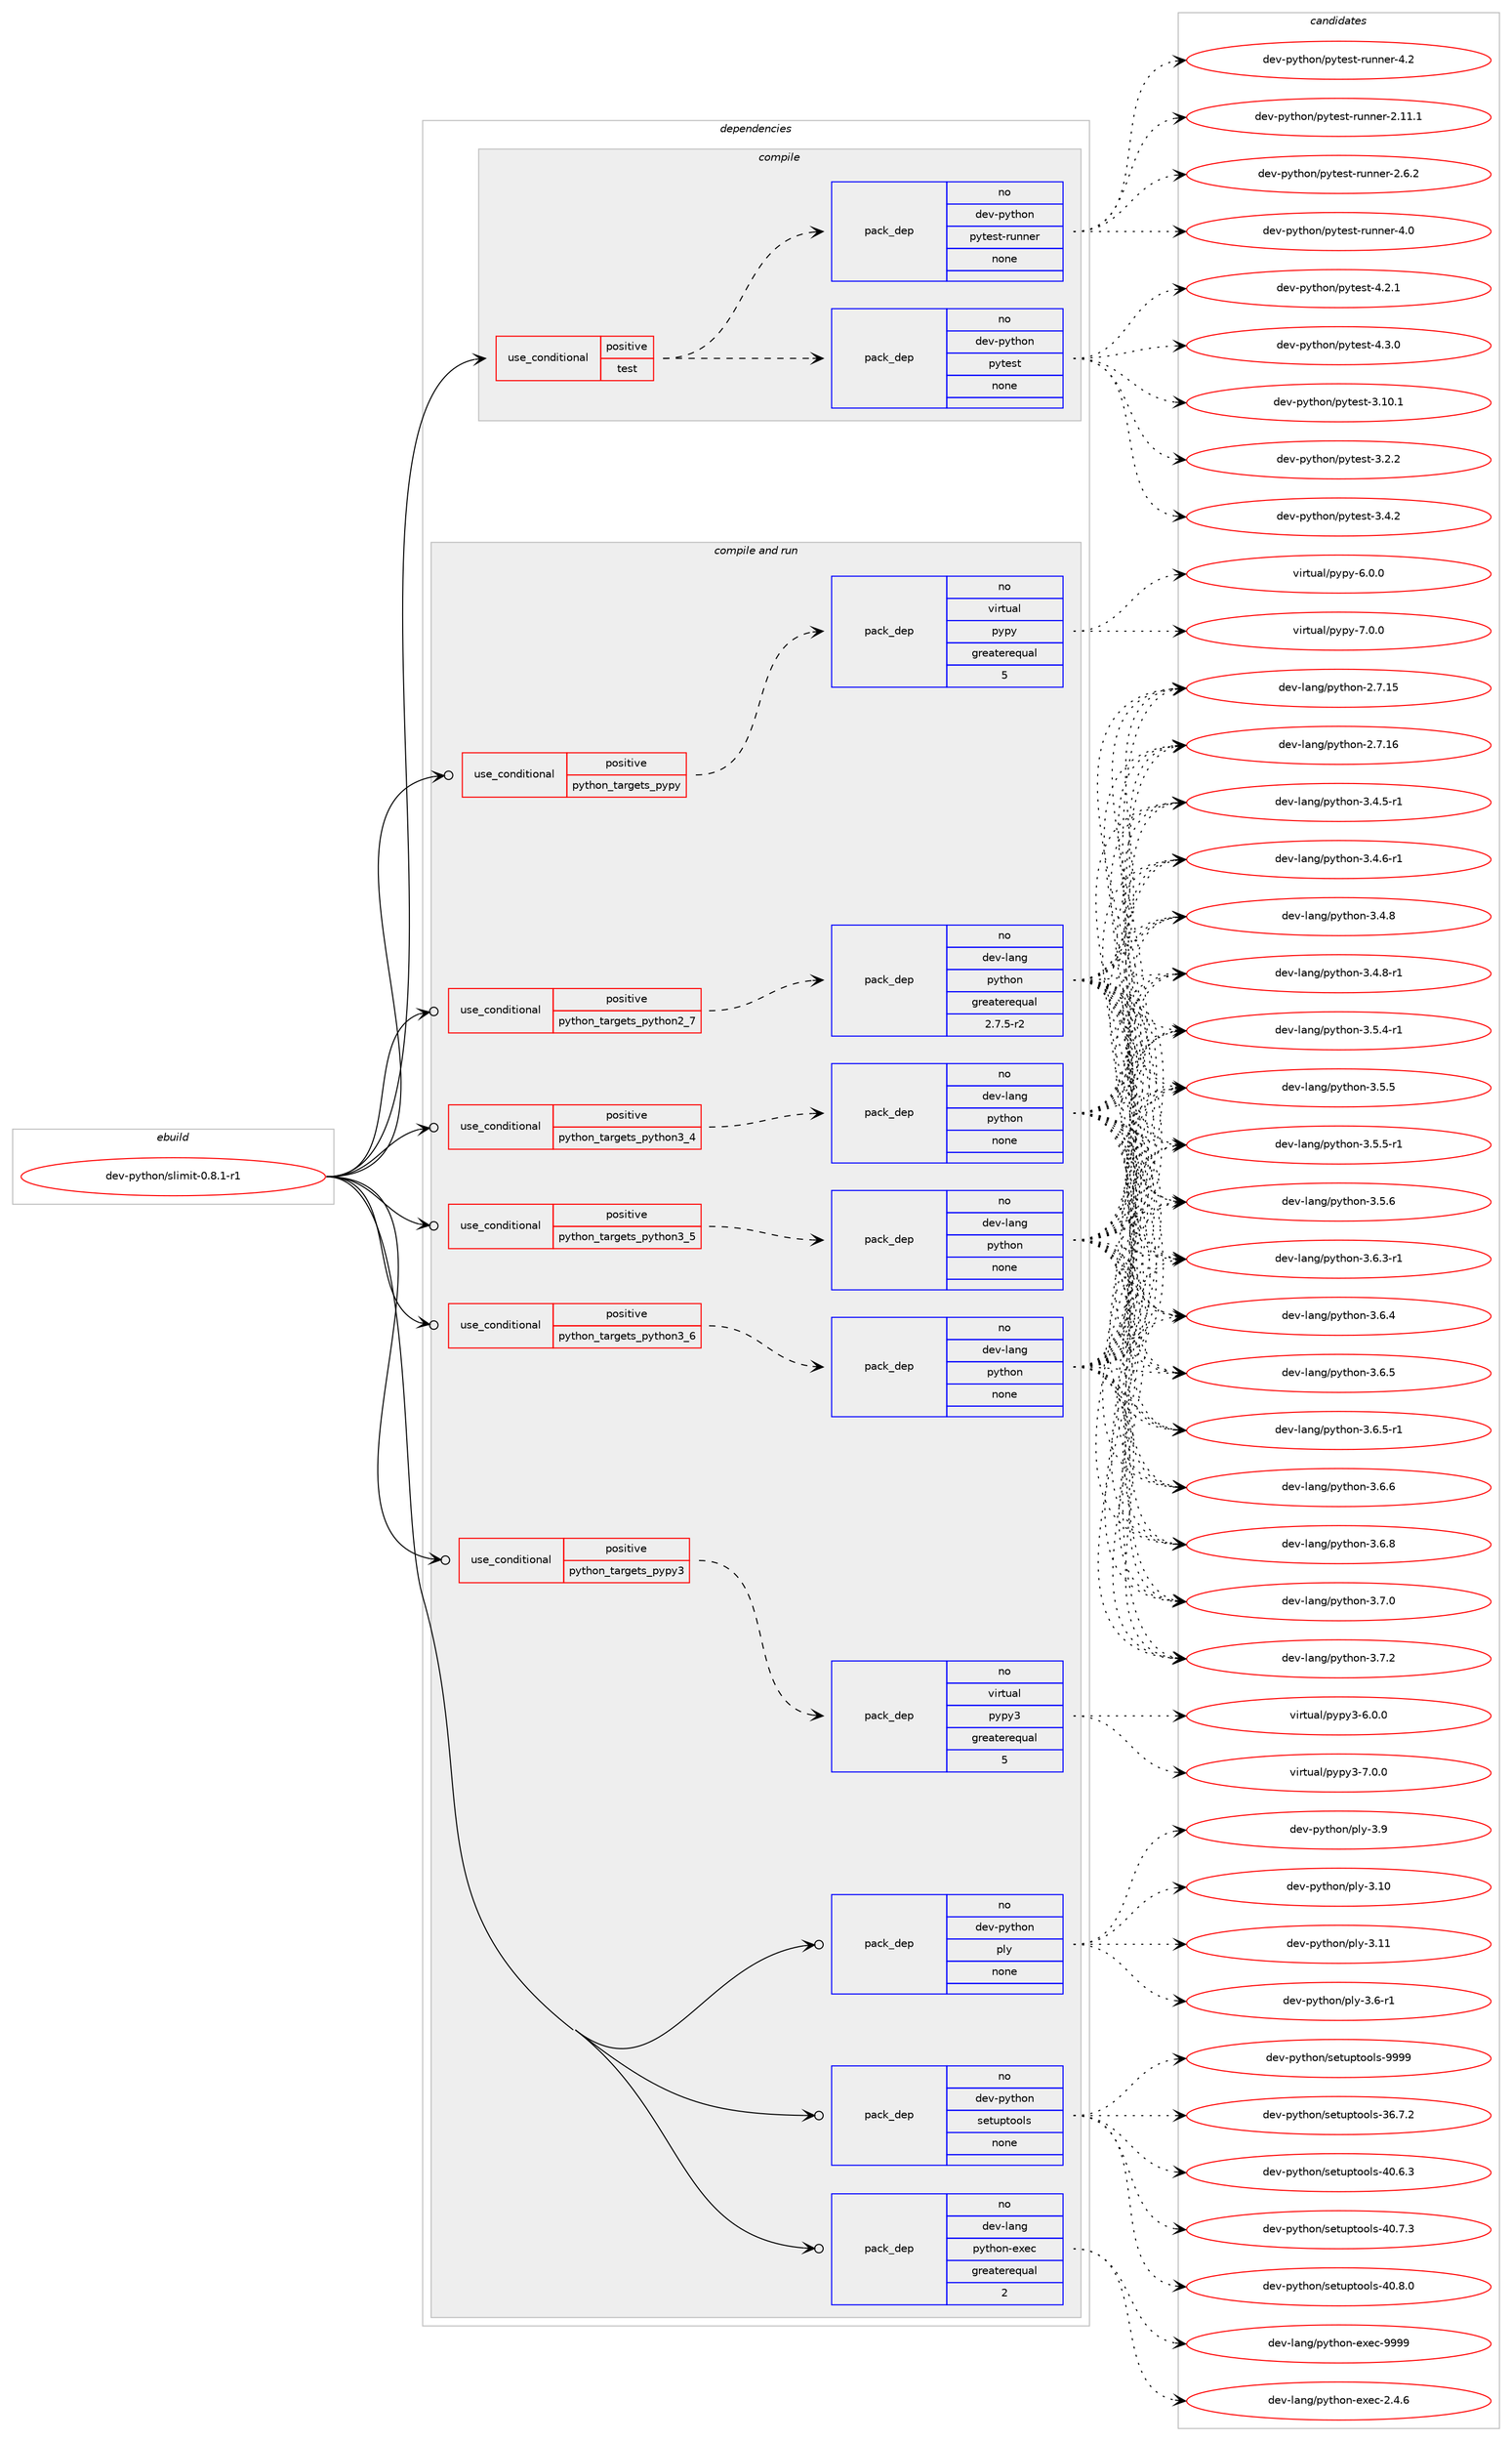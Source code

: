 digraph prolog {

# *************
# Graph options
# *************

newrank=true;
concentrate=true;
compound=true;
graph [rankdir=LR,fontname=Helvetica,fontsize=10,ranksep=1.5];#, ranksep=2.5, nodesep=0.2];
edge  [arrowhead=vee];
node  [fontname=Helvetica,fontsize=10];

# **********
# The ebuild
# **********

subgraph cluster_leftcol {
color=gray;
rank=same;
label=<<i>ebuild</i>>;
id [label="dev-python/slimit-0.8.1-r1", color=red, width=4, href="../dev-python/slimit-0.8.1-r1.svg"];
}

# ****************
# The dependencies
# ****************

subgraph cluster_midcol {
color=gray;
label=<<i>dependencies</i>>;
subgraph cluster_compile {
fillcolor="#eeeeee";
style=filled;
label=<<i>compile</i>>;
subgraph cond384686 {
dependency1441396 [label=<<TABLE BORDER="0" CELLBORDER="1" CELLSPACING="0" CELLPADDING="4"><TR><TD ROWSPAN="3" CELLPADDING="10">use_conditional</TD></TR><TR><TD>positive</TD></TR><TR><TD>test</TD></TR></TABLE>>, shape=none, color=red];
subgraph pack1033348 {
dependency1441397 [label=<<TABLE BORDER="0" CELLBORDER="1" CELLSPACING="0" CELLPADDING="4" WIDTH="220"><TR><TD ROWSPAN="6" CELLPADDING="30">pack_dep</TD></TR><TR><TD WIDTH="110">no</TD></TR><TR><TD>dev-python</TD></TR><TR><TD>pytest</TD></TR><TR><TD>none</TD></TR><TR><TD></TD></TR></TABLE>>, shape=none, color=blue];
}
dependency1441396:e -> dependency1441397:w [weight=20,style="dashed",arrowhead="vee"];
subgraph pack1033349 {
dependency1441398 [label=<<TABLE BORDER="0" CELLBORDER="1" CELLSPACING="0" CELLPADDING="4" WIDTH="220"><TR><TD ROWSPAN="6" CELLPADDING="30">pack_dep</TD></TR><TR><TD WIDTH="110">no</TD></TR><TR><TD>dev-python</TD></TR><TR><TD>pytest-runner</TD></TR><TR><TD>none</TD></TR><TR><TD></TD></TR></TABLE>>, shape=none, color=blue];
}
dependency1441396:e -> dependency1441398:w [weight=20,style="dashed",arrowhead="vee"];
}
id:e -> dependency1441396:w [weight=20,style="solid",arrowhead="vee"];
}
subgraph cluster_compileandrun {
fillcolor="#eeeeee";
style=filled;
label=<<i>compile and run</i>>;
subgraph cond384687 {
dependency1441399 [label=<<TABLE BORDER="0" CELLBORDER="1" CELLSPACING="0" CELLPADDING="4"><TR><TD ROWSPAN="3" CELLPADDING="10">use_conditional</TD></TR><TR><TD>positive</TD></TR><TR><TD>python_targets_pypy</TD></TR></TABLE>>, shape=none, color=red];
subgraph pack1033350 {
dependency1441400 [label=<<TABLE BORDER="0" CELLBORDER="1" CELLSPACING="0" CELLPADDING="4" WIDTH="220"><TR><TD ROWSPAN="6" CELLPADDING="30">pack_dep</TD></TR><TR><TD WIDTH="110">no</TD></TR><TR><TD>virtual</TD></TR><TR><TD>pypy</TD></TR><TR><TD>greaterequal</TD></TR><TR><TD>5</TD></TR></TABLE>>, shape=none, color=blue];
}
dependency1441399:e -> dependency1441400:w [weight=20,style="dashed",arrowhead="vee"];
}
id:e -> dependency1441399:w [weight=20,style="solid",arrowhead="odotvee"];
subgraph cond384688 {
dependency1441401 [label=<<TABLE BORDER="0" CELLBORDER="1" CELLSPACING="0" CELLPADDING="4"><TR><TD ROWSPAN="3" CELLPADDING="10">use_conditional</TD></TR><TR><TD>positive</TD></TR><TR><TD>python_targets_pypy3</TD></TR></TABLE>>, shape=none, color=red];
subgraph pack1033351 {
dependency1441402 [label=<<TABLE BORDER="0" CELLBORDER="1" CELLSPACING="0" CELLPADDING="4" WIDTH="220"><TR><TD ROWSPAN="6" CELLPADDING="30">pack_dep</TD></TR><TR><TD WIDTH="110">no</TD></TR><TR><TD>virtual</TD></TR><TR><TD>pypy3</TD></TR><TR><TD>greaterequal</TD></TR><TR><TD>5</TD></TR></TABLE>>, shape=none, color=blue];
}
dependency1441401:e -> dependency1441402:w [weight=20,style="dashed",arrowhead="vee"];
}
id:e -> dependency1441401:w [weight=20,style="solid",arrowhead="odotvee"];
subgraph cond384689 {
dependency1441403 [label=<<TABLE BORDER="0" CELLBORDER="1" CELLSPACING="0" CELLPADDING="4"><TR><TD ROWSPAN="3" CELLPADDING="10">use_conditional</TD></TR><TR><TD>positive</TD></TR><TR><TD>python_targets_python2_7</TD></TR></TABLE>>, shape=none, color=red];
subgraph pack1033352 {
dependency1441404 [label=<<TABLE BORDER="0" CELLBORDER="1" CELLSPACING="0" CELLPADDING="4" WIDTH="220"><TR><TD ROWSPAN="6" CELLPADDING="30">pack_dep</TD></TR><TR><TD WIDTH="110">no</TD></TR><TR><TD>dev-lang</TD></TR><TR><TD>python</TD></TR><TR><TD>greaterequal</TD></TR><TR><TD>2.7.5-r2</TD></TR></TABLE>>, shape=none, color=blue];
}
dependency1441403:e -> dependency1441404:w [weight=20,style="dashed",arrowhead="vee"];
}
id:e -> dependency1441403:w [weight=20,style="solid",arrowhead="odotvee"];
subgraph cond384690 {
dependency1441405 [label=<<TABLE BORDER="0" CELLBORDER="1" CELLSPACING="0" CELLPADDING="4"><TR><TD ROWSPAN="3" CELLPADDING="10">use_conditional</TD></TR><TR><TD>positive</TD></TR><TR><TD>python_targets_python3_4</TD></TR></TABLE>>, shape=none, color=red];
subgraph pack1033353 {
dependency1441406 [label=<<TABLE BORDER="0" CELLBORDER="1" CELLSPACING="0" CELLPADDING="4" WIDTH="220"><TR><TD ROWSPAN="6" CELLPADDING="30">pack_dep</TD></TR><TR><TD WIDTH="110">no</TD></TR><TR><TD>dev-lang</TD></TR><TR><TD>python</TD></TR><TR><TD>none</TD></TR><TR><TD></TD></TR></TABLE>>, shape=none, color=blue];
}
dependency1441405:e -> dependency1441406:w [weight=20,style="dashed",arrowhead="vee"];
}
id:e -> dependency1441405:w [weight=20,style="solid",arrowhead="odotvee"];
subgraph cond384691 {
dependency1441407 [label=<<TABLE BORDER="0" CELLBORDER="1" CELLSPACING="0" CELLPADDING="4"><TR><TD ROWSPAN="3" CELLPADDING="10">use_conditional</TD></TR><TR><TD>positive</TD></TR><TR><TD>python_targets_python3_5</TD></TR></TABLE>>, shape=none, color=red];
subgraph pack1033354 {
dependency1441408 [label=<<TABLE BORDER="0" CELLBORDER="1" CELLSPACING="0" CELLPADDING="4" WIDTH="220"><TR><TD ROWSPAN="6" CELLPADDING="30">pack_dep</TD></TR><TR><TD WIDTH="110">no</TD></TR><TR><TD>dev-lang</TD></TR><TR><TD>python</TD></TR><TR><TD>none</TD></TR><TR><TD></TD></TR></TABLE>>, shape=none, color=blue];
}
dependency1441407:e -> dependency1441408:w [weight=20,style="dashed",arrowhead="vee"];
}
id:e -> dependency1441407:w [weight=20,style="solid",arrowhead="odotvee"];
subgraph cond384692 {
dependency1441409 [label=<<TABLE BORDER="0" CELLBORDER="1" CELLSPACING="0" CELLPADDING="4"><TR><TD ROWSPAN="3" CELLPADDING="10">use_conditional</TD></TR><TR><TD>positive</TD></TR><TR><TD>python_targets_python3_6</TD></TR></TABLE>>, shape=none, color=red];
subgraph pack1033355 {
dependency1441410 [label=<<TABLE BORDER="0" CELLBORDER="1" CELLSPACING="0" CELLPADDING="4" WIDTH="220"><TR><TD ROWSPAN="6" CELLPADDING="30">pack_dep</TD></TR><TR><TD WIDTH="110">no</TD></TR><TR><TD>dev-lang</TD></TR><TR><TD>python</TD></TR><TR><TD>none</TD></TR><TR><TD></TD></TR></TABLE>>, shape=none, color=blue];
}
dependency1441409:e -> dependency1441410:w [weight=20,style="dashed",arrowhead="vee"];
}
id:e -> dependency1441409:w [weight=20,style="solid",arrowhead="odotvee"];
subgraph pack1033356 {
dependency1441411 [label=<<TABLE BORDER="0" CELLBORDER="1" CELLSPACING="0" CELLPADDING="4" WIDTH="220"><TR><TD ROWSPAN="6" CELLPADDING="30">pack_dep</TD></TR><TR><TD WIDTH="110">no</TD></TR><TR><TD>dev-lang</TD></TR><TR><TD>python-exec</TD></TR><TR><TD>greaterequal</TD></TR><TR><TD>2</TD></TR></TABLE>>, shape=none, color=blue];
}
id:e -> dependency1441411:w [weight=20,style="solid",arrowhead="odotvee"];
subgraph pack1033357 {
dependency1441412 [label=<<TABLE BORDER="0" CELLBORDER="1" CELLSPACING="0" CELLPADDING="4" WIDTH="220"><TR><TD ROWSPAN="6" CELLPADDING="30">pack_dep</TD></TR><TR><TD WIDTH="110">no</TD></TR><TR><TD>dev-python</TD></TR><TR><TD>ply</TD></TR><TR><TD>none</TD></TR><TR><TD></TD></TR></TABLE>>, shape=none, color=blue];
}
id:e -> dependency1441412:w [weight=20,style="solid",arrowhead="odotvee"];
subgraph pack1033358 {
dependency1441413 [label=<<TABLE BORDER="0" CELLBORDER="1" CELLSPACING="0" CELLPADDING="4" WIDTH="220"><TR><TD ROWSPAN="6" CELLPADDING="30">pack_dep</TD></TR><TR><TD WIDTH="110">no</TD></TR><TR><TD>dev-python</TD></TR><TR><TD>setuptools</TD></TR><TR><TD>none</TD></TR><TR><TD></TD></TR></TABLE>>, shape=none, color=blue];
}
id:e -> dependency1441413:w [weight=20,style="solid",arrowhead="odotvee"];
}
subgraph cluster_run {
fillcolor="#eeeeee";
style=filled;
label=<<i>run</i>>;
}
}

# **************
# The candidates
# **************

subgraph cluster_choices {
rank=same;
color=gray;
label=<<i>candidates</i>>;

subgraph choice1033348 {
color=black;
nodesep=1;
choice100101118451121211161041111104711212111610111511645514649484649 [label="dev-python/pytest-3.10.1", color=red, width=4,href="../dev-python/pytest-3.10.1.svg"];
choice1001011184511212111610411111047112121116101115116455146504650 [label="dev-python/pytest-3.2.2", color=red, width=4,href="../dev-python/pytest-3.2.2.svg"];
choice1001011184511212111610411111047112121116101115116455146524650 [label="dev-python/pytest-3.4.2", color=red, width=4,href="../dev-python/pytest-3.4.2.svg"];
choice1001011184511212111610411111047112121116101115116455246504649 [label="dev-python/pytest-4.2.1", color=red, width=4,href="../dev-python/pytest-4.2.1.svg"];
choice1001011184511212111610411111047112121116101115116455246514648 [label="dev-python/pytest-4.3.0", color=red, width=4,href="../dev-python/pytest-4.3.0.svg"];
dependency1441397:e -> choice100101118451121211161041111104711212111610111511645514649484649:w [style=dotted,weight="100"];
dependency1441397:e -> choice1001011184511212111610411111047112121116101115116455146504650:w [style=dotted,weight="100"];
dependency1441397:e -> choice1001011184511212111610411111047112121116101115116455146524650:w [style=dotted,weight="100"];
dependency1441397:e -> choice1001011184511212111610411111047112121116101115116455246504649:w [style=dotted,weight="100"];
dependency1441397:e -> choice1001011184511212111610411111047112121116101115116455246514648:w [style=dotted,weight="100"];
}
subgraph choice1033349 {
color=black;
nodesep=1;
choice10010111845112121116104111110471121211161011151164511411711011010111445504649494649 [label="dev-python/pytest-runner-2.11.1", color=red, width=4,href="../dev-python/pytest-runner-2.11.1.svg"];
choice100101118451121211161041111104711212111610111511645114117110110101114455046544650 [label="dev-python/pytest-runner-2.6.2", color=red, width=4,href="../dev-python/pytest-runner-2.6.2.svg"];
choice10010111845112121116104111110471121211161011151164511411711011010111445524648 [label="dev-python/pytest-runner-4.0", color=red, width=4,href="../dev-python/pytest-runner-4.0.svg"];
choice10010111845112121116104111110471121211161011151164511411711011010111445524650 [label="dev-python/pytest-runner-4.2", color=red, width=4,href="../dev-python/pytest-runner-4.2.svg"];
dependency1441398:e -> choice10010111845112121116104111110471121211161011151164511411711011010111445504649494649:w [style=dotted,weight="100"];
dependency1441398:e -> choice100101118451121211161041111104711212111610111511645114117110110101114455046544650:w [style=dotted,weight="100"];
dependency1441398:e -> choice10010111845112121116104111110471121211161011151164511411711011010111445524648:w [style=dotted,weight="100"];
dependency1441398:e -> choice10010111845112121116104111110471121211161011151164511411711011010111445524650:w [style=dotted,weight="100"];
}
subgraph choice1033350 {
color=black;
nodesep=1;
choice1181051141161179710847112121112121455446484648 [label="virtual/pypy-6.0.0", color=red, width=4,href="../virtual/pypy-6.0.0.svg"];
choice1181051141161179710847112121112121455546484648 [label="virtual/pypy-7.0.0", color=red, width=4,href="../virtual/pypy-7.0.0.svg"];
dependency1441400:e -> choice1181051141161179710847112121112121455446484648:w [style=dotted,weight="100"];
dependency1441400:e -> choice1181051141161179710847112121112121455546484648:w [style=dotted,weight="100"];
}
subgraph choice1033351 {
color=black;
nodesep=1;
choice118105114116117971084711212111212151455446484648 [label="virtual/pypy3-6.0.0", color=red, width=4,href="../virtual/pypy3-6.0.0.svg"];
choice118105114116117971084711212111212151455546484648 [label="virtual/pypy3-7.0.0", color=red, width=4,href="../virtual/pypy3-7.0.0.svg"];
dependency1441402:e -> choice118105114116117971084711212111212151455446484648:w [style=dotted,weight="100"];
dependency1441402:e -> choice118105114116117971084711212111212151455546484648:w [style=dotted,weight="100"];
}
subgraph choice1033352 {
color=black;
nodesep=1;
choice10010111845108971101034711212111610411111045504655464953 [label="dev-lang/python-2.7.15", color=red, width=4,href="../dev-lang/python-2.7.15.svg"];
choice10010111845108971101034711212111610411111045504655464954 [label="dev-lang/python-2.7.16", color=red, width=4,href="../dev-lang/python-2.7.16.svg"];
choice1001011184510897110103471121211161041111104551465246534511449 [label="dev-lang/python-3.4.5-r1", color=red, width=4,href="../dev-lang/python-3.4.5-r1.svg"];
choice1001011184510897110103471121211161041111104551465246544511449 [label="dev-lang/python-3.4.6-r1", color=red, width=4,href="../dev-lang/python-3.4.6-r1.svg"];
choice100101118451089711010347112121116104111110455146524656 [label="dev-lang/python-3.4.8", color=red, width=4,href="../dev-lang/python-3.4.8.svg"];
choice1001011184510897110103471121211161041111104551465246564511449 [label="dev-lang/python-3.4.8-r1", color=red, width=4,href="../dev-lang/python-3.4.8-r1.svg"];
choice1001011184510897110103471121211161041111104551465346524511449 [label="dev-lang/python-3.5.4-r1", color=red, width=4,href="../dev-lang/python-3.5.4-r1.svg"];
choice100101118451089711010347112121116104111110455146534653 [label="dev-lang/python-3.5.5", color=red, width=4,href="../dev-lang/python-3.5.5.svg"];
choice1001011184510897110103471121211161041111104551465346534511449 [label="dev-lang/python-3.5.5-r1", color=red, width=4,href="../dev-lang/python-3.5.5-r1.svg"];
choice100101118451089711010347112121116104111110455146534654 [label="dev-lang/python-3.5.6", color=red, width=4,href="../dev-lang/python-3.5.6.svg"];
choice1001011184510897110103471121211161041111104551465446514511449 [label="dev-lang/python-3.6.3-r1", color=red, width=4,href="../dev-lang/python-3.6.3-r1.svg"];
choice100101118451089711010347112121116104111110455146544652 [label="dev-lang/python-3.6.4", color=red, width=4,href="../dev-lang/python-3.6.4.svg"];
choice100101118451089711010347112121116104111110455146544653 [label="dev-lang/python-3.6.5", color=red, width=4,href="../dev-lang/python-3.6.5.svg"];
choice1001011184510897110103471121211161041111104551465446534511449 [label="dev-lang/python-3.6.5-r1", color=red, width=4,href="../dev-lang/python-3.6.5-r1.svg"];
choice100101118451089711010347112121116104111110455146544654 [label="dev-lang/python-3.6.6", color=red, width=4,href="../dev-lang/python-3.6.6.svg"];
choice100101118451089711010347112121116104111110455146544656 [label="dev-lang/python-3.6.8", color=red, width=4,href="../dev-lang/python-3.6.8.svg"];
choice100101118451089711010347112121116104111110455146554648 [label="dev-lang/python-3.7.0", color=red, width=4,href="../dev-lang/python-3.7.0.svg"];
choice100101118451089711010347112121116104111110455146554650 [label="dev-lang/python-3.7.2", color=red, width=4,href="../dev-lang/python-3.7.2.svg"];
dependency1441404:e -> choice10010111845108971101034711212111610411111045504655464953:w [style=dotted,weight="100"];
dependency1441404:e -> choice10010111845108971101034711212111610411111045504655464954:w [style=dotted,weight="100"];
dependency1441404:e -> choice1001011184510897110103471121211161041111104551465246534511449:w [style=dotted,weight="100"];
dependency1441404:e -> choice1001011184510897110103471121211161041111104551465246544511449:w [style=dotted,weight="100"];
dependency1441404:e -> choice100101118451089711010347112121116104111110455146524656:w [style=dotted,weight="100"];
dependency1441404:e -> choice1001011184510897110103471121211161041111104551465246564511449:w [style=dotted,weight="100"];
dependency1441404:e -> choice1001011184510897110103471121211161041111104551465346524511449:w [style=dotted,weight="100"];
dependency1441404:e -> choice100101118451089711010347112121116104111110455146534653:w [style=dotted,weight="100"];
dependency1441404:e -> choice1001011184510897110103471121211161041111104551465346534511449:w [style=dotted,weight="100"];
dependency1441404:e -> choice100101118451089711010347112121116104111110455146534654:w [style=dotted,weight="100"];
dependency1441404:e -> choice1001011184510897110103471121211161041111104551465446514511449:w [style=dotted,weight="100"];
dependency1441404:e -> choice100101118451089711010347112121116104111110455146544652:w [style=dotted,weight="100"];
dependency1441404:e -> choice100101118451089711010347112121116104111110455146544653:w [style=dotted,weight="100"];
dependency1441404:e -> choice1001011184510897110103471121211161041111104551465446534511449:w [style=dotted,weight="100"];
dependency1441404:e -> choice100101118451089711010347112121116104111110455146544654:w [style=dotted,weight="100"];
dependency1441404:e -> choice100101118451089711010347112121116104111110455146544656:w [style=dotted,weight="100"];
dependency1441404:e -> choice100101118451089711010347112121116104111110455146554648:w [style=dotted,weight="100"];
dependency1441404:e -> choice100101118451089711010347112121116104111110455146554650:w [style=dotted,weight="100"];
}
subgraph choice1033353 {
color=black;
nodesep=1;
choice10010111845108971101034711212111610411111045504655464953 [label="dev-lang/python-2.7.15", color=red, width=4,href="../dev-lang/python-2.7.15.svg"];
choice10010111845108971101034711212111610411111045504655464954 [label="dev-lang/python-2.7.16", color=red, width=4,href="../dev-lang/python-2.7.16.svg"];
choice1001011184510897110103471121211161041111104551465246534511449 [label="dev-lang/python-3.4.5-r1", color=red, width=4,href="../dev-lang/python-3.4.5-r1.svg"];
choice1001011184510897110103471121211161041111104551465246544511449 [label="dev-lang/python-3.4.6-r1", color=red, width=4,href="../dev-lang/python-3.4.6-r1.svg"];
choice100101118451089711010347112121116104111110455146524656 [label="dev-lang/python-3.4.8", color=red, width=4,href="../dev-lang/python-3.4.8.svg"];
choice1001011184510897110103471121211161041111104551465246564511449 [label="dev-lang/python-3.4.8-r1", color=red, width=4,href="../dev-lang/python-3.4.8-r1.svg"];
choice1001011184510897110103471121211161041111104551465346524511449 [label="dev-lang/python-3.5.4-r1", color=red, width=4,href="../dev-lang/python-3.5.4-r1.svg"];
choice100101118451089711010347112121116104111110455146534653 [label="dev-lang/python-3.5.5", color=red, width=4,href="../dev-lang/python-3.5.5.svg"];
choice1001011184510897110103471121211161041111104551465346534511449 [label="dev-lang/python-3.5.5-r1", color=red, width=4,href="../dev-lang/python-3.5.5-r1.svg"];
choice100101118451089711010347112121116104111110455146534654 [label="dev-lang/python-3.5.6", color=red, width=4,href="../dev-lang/python-3.5.6.svg"];
choice1001011184510897110103471121211161041111104551465446514511449 [label="dev-lang/python-3.6.3-r1", color=red, width=4,href="../dev-lang/python-3.6.3-r1.svg"];
choice100101118451089711010347112121116104111110455146544652 [label="dev-lang/python-3.6.4", color=red, width=4,href="../dev-lang/python-3.6.4.svg"];
choice100101118451089711010347112121116104111110455146544653 [label="dev-lang/python-3.6.5", color=red, width=4,href="../dev-lang/python-3.6.5.svg"];
choice1001011184510897110103471121211161041111104551465446534511449 [label="dev-lang/python-3.6.5-r1", color=red, width=4,href="../dev-lang/python-3.6.5-r1.svg"];
choice100101118451089711010347112121116104111110455146544654 [label="dev-lang/python-3.6.6", color=red, width=4,href="../dev-lang/python-3.6.6.svg"];
choice100101118451089711010347112121116104111110455146544656 [label="dev-lang/python-3.6.8", color=red, width=4,href="../dev-lang/python-3.6.8.svg"];
choice100101118451089711010347112121116104111110455146554648 [label="dev-lang/python-3.7.0", color=red, width=4,href="../dev-lang/python-3.7.0.svg"];
choice100101118451089711010347112121116104111110455146554650 [label="dev-lang/python-3.7.2", color=red, width=4,href="../dev-lang/python-3.7.2.svg"];
dependency1441406:e -> choice10010111845108971101034711212111610411111045504655464953:w [style=dotted,weight="100"];
dependency1441406:e -> choice10010111845108971101034711212111610411111045504655464954:w [style=dotted,weight="100"];
dependency1441406:e -> choice1001011184510897110103471121211161041111104551465246534511449:w [style=dotted,weight="100"];
dependency1441406:e -> choice1001011184510897110103471121211161041111104551465246544511449:w [style=dotted,weight="100"];
dependency1441406:e -> choice100101118451089711010347112121116104111110455146524656:w [style=dotted,weight="100"];
dependency1441406:e -> choice1001011184510897110103471121211161041111104551465246564511449:w [style=dotted,weight="100"];
dependency1441406:e -> choice1001011184510897110103471121211161041111104551465346524511449:w [style=dotted,weight="100"];
dependency1441406:e -> choice100101118451089711010347112121116104111110455146534653:w [style=dotted,weight="100"];
dependency1441406:e -> choice1001011184510897110103471121211161041111104551465346534511449:w [style=dotted,weight="100"];
dependency1441406:e -> choice100101118451089711010347112121116104111110455146534654:w [style=dotted,weight="100"];
dependency1441406:e -> choice1001011184510897110103471121211161041111104551465446514511449:w [style=dotted,weight="100"];
dependency1441406:e -> choice100101118451089711010347112121116104111110455146544652:w [style=dotted,weight="100"];
dependency1441406:e -> choice100101118451089711010347112121116104111110455146544653:w [style=dotted,weight="100"];
dependency1441406:e -> choice1001011184510897110103471121211161041111104551465446534511449:w [style=dotted,weight="100"];
dependency1441406:e -> choice100101118451089711010347112121116104111110455146544654:w [style=dotted,weight="100"];
dependency1441406:e -> choice100101118451089711010347112121116104111110455146544656:w [style=dotted,weight="100"];
dependency1441406:e -> choice100101118451089711010347112121116104111110455146554648:w [style=dotted,weight="100"];
dependency1441406:e -> choice100101118451089711010347112121116104111110455146554650:w [style=dotted,weight="100"];
}
subgraph choice1033354 {
color=black;
nodesep=1;
choice10010111845108971101034711212111610411111045504655464953 [label="dev-lang/python-2.7.15", color=red, width=4,href="../dev-lang/python-2.7.15.svg"];
choice10010111845108971101034711212111610411111045504655464954 [label="dev-lang/python-2.7.16", color=red, width=4,href="../dev-lang/python-2.7.16.svg"];
choice1001011184510897110103471121211161041111104551465246534511449 [label="dev-lang/python-3.4.5-r1", color=red, width=4,href="../dev-lang/python-3.4.5-r1.svg"];
choice1001011184510897110103471121211161041111104551465246544511449 [label="dev-lang/python-3.4.6-r1", color=red, width=4,href="../dev-lang/python-3.4.6-r1.svg"];
choice100101118451089711010347112121116104111110455146524656 [label="dev-lang/python-3.4.8", color=red, width=4,href="../dev-lang/python-3.4.8.svg"];
choice1001011184510897110103471121211161041111104551465246564511449 [label="dev-lang/python-3.4.8-r1", color=red, width=4,href="../dev-lang/python-3.4.8-r1.svg"];
choice1001011184510897110103471121211161041111104551465346524511449 [label="dev-lang/python-3.5.4-r1", color=red, width=4,href="../dev-lang/python-3.5.4-r1.svg"];
choice100101118451089711010347112121116104111110455146534653 [label="dev-lang/python-3.5.5", color=red, width=4,href="../dev-lang/python-3.5.5.svg"];
choice1001011184510897110103471121211161041111104551465346534511449 [label="dev-lang/python-3.5.5-r1", color=red, width=4,href="../dev-lang/python-3.5.5-r1.svg"];
choice100101118451089711010347112121116104111110455146534654 [label="dev-lang/python-3.5.6", color=red, width=4,href="../dev-lang/python-3.5.6.svg"];
choice1001011184510897110103471121211161041111104551465446514511449 [label="dev-lang/python-3.6.3-r1", color=red, width=4,href="../dev-lang/python-3.6.3-r1.svg"];
choice100101118451089711010347112121116104111110455146544652 [label="dev-lang/python-3.6.4", color=red, width=4,href="../dev-lang/python-3.6.4.svg"];
choice100101118451089711010347112121116104111110455146544653 [label="dev-lang/python-3.6.5", color=red, width=4,href="../dev-lang/python-3.6.5.svg"];
choice1001011184510897110103471121211161041111104551465446534511449 [label="dev-lang/python-3.6.5-r1", color=red, width=4,href="../dev-lang/python-3.6.5-r1.svg"];
choice100101118451089711010347112121116104111110455146544654 [label="dev-lang/python-3.6.6", color=red, width=4,href="../dev-lang/python-3.6.6.svg"];
choice100101118451089711010347112121116104111110455146544656 [label="dev-lang/python-3.6.8", color=red, width=4,href="../dev-lang/python-3.6.8.svg"];
choice100101118451089711010347112121116104111110455146554648 [label="dev-lang/python-3.7.0", color=red, width=4,href="../dev-lang/python-3.7.0.svg"];
choice100101118451089711010347112121116104111110455146554650 [label="dev-lang/python-3.7.2", color=red, width=4,href="../dev-lang/python-3.7.2.svg"];
dependency1441408:e -> choice10010111845108971101034711212111610411111045504655464953:w [style=dotted,weight="100"];
dependency1441408:e -> choice10010111845108971101034711212111610411111045504655464954:w [style=dotted,weight="100"];
dependency1441408:e -> choice1001011184510897110103471121211161041111104551465246534511449:w [style=dotted,weight="100"];
dependency1441408:e -> choice1001011184510897110103471121211161041111104551465246544511449:w [style=dotted,weight="100"];
dependency1441408:e -> choice100101118451089711010347112121116104111110455146524656:w [style=dotted,weight="100"];
dependency1441408:e -> choice1001011184510897110103471121211161041111104551465246564511449:w [style=dotted,weight="100"];
dependency1441408:e -> choice1001011184510897110103471121211161041111104551465346524511449:w [style=dotted,weight="100"];
dependency1441408:e -> choice100101118451089711010347112121116104111110455146534653:w [style=dotted,weight="100"];
dependency1441408:e -> choice1001011184510897110103471121211161041111104551465346534511449:w [style=dotted,weight="100"];
dependency1441408:e -> choice100101118451089711010347112121116104111110455146534654:w [style=dotted,weight="100"];
dependency1441408:e -> choice1001011184510897110103471121211161041111104551465446514511449:w [style=dotted,weight="100"];
dependency1441408:e -> choice100101118451089711010347112121116104111110455146544652:w [style=dotted,weight="100"];
dependency1441408:e -> choice100101118451089711010347112121116104111110455146544653:w [style=dotted,weight="100"];
dependency1441408:e -> choice1001011184510897110103471121211161041111104551465446534511449:w [style=dotted,weight="100"];
dependency1441408:e -> choice100101118451089711010347112121116104111110455146544654:w [style=dotted,weight="100"];
dependency1441408:e -> choice100101118451089711010347112121116104111110455146544656:w [style=dotted,weight="100"];
dependency1441408:e -> choice100101118451089711010347112121116104111110455146554648:w [style=dotted,weight="100"];
dependency1441408:e -> choice100101118451089711010347112121116104111110455146554650:w [style=dotted,weight="100"];
}
subgraph choice1033355 {
color=black;
nodesep=1;
choice10010111845108971101034711212111610411111045504655464953 [label="dev-lang/python-2.7.15", color=red, width=4,href="../dev-lang/python-2.7.15.svg"];
choice10010111845108971101034711212111610411111045504655464954 [label="dev-lang/python-2.7.16", color=red, width=4,href="../dev-lang/python-2.7.16.svg"];
choice1001011184510897110103471121211161041111104551465246534511449 [label="dev-lang/python-3.4.5-r1", color=red, width=4,href="../dev-lang/python-3.4.5-r1.svg"];
choice1001011184510897110103471121211161041111104551465246544511449 [label="dev-lang/python-3.4.6-r1", color=red, width=4,href="../dev-lang/python-3.4.6-r1.svg"];
choice100101118451089711010347112121116104111110455146524656 [label="dev-lang/python-3.4.8", color=red, width=4,href="../dev-lang/python-3.4.8.svg"];
choice1001011184510897110103471121211161041111104551465246564511449 [label="dev-lang/python-3.4.8-r1", color=red, width=4,href="../dev-lang/python-3.4.8-r1.svg"];
choice1001011184510897110103471121211161041111104551465346524511449 [label="dev-lang/python-3.5.4-r1", color=red, width=4,href="../dev-lang/python-3.5.4-r1.svg"];
choice100101118451089711010347112121116104111110455146534653 [label="dev-lang/python-3.5.5", color=red, width=4,href="../dev-lang/python-3.5.5.svg"];
choice1001011184510897110103471121211161041111104551465346534511449 [label="dev-lang/python-3.5.5-r1", color=red, width=4,href="../dev-lang/python-3.5.5-r1.svg"];
choice100101118451089711010347112121116104111110455146534654 [label="dev-lang/python-3.5.6", color=red, width=4,href="../dev-lang/python-3.5.6.svg"];
choice1001011184510897110103471121211161041111104551465446514511449 [label="dev-lang/python-3.6.3-r1", color=red, width=4,href="../dev-lang/python-3.6.3-r1.svg"];
choice100101118451089711010347112121116104111110455146544652 [label="dev-lang/python-3.6.4", color=red, width=4,href="../dev-lang/python-3.6.4.svg"];
choice100101118451089711010347112121116104111110455146544653 [label="dev-lang/python-3.6.5", color=red, width=4,href="../dev-lang/python-3.6.5.svg"];
choice1001011184510897110103471121211161041111104551465446534511449 [label="dev-lang/python-3.6.5-r1", color=red, width=4,href="../dev-lang/python-3.6.5-r1.svg"];
choice100101118451089711010347112121116104111110455146544654 [label="dev-lang/python-3.6.6", color=red, width=4,href="../dev-lang/python-3.6.6.svg"];
choice100101118451089711010347112121116104111110455146544656 [label="dev-lang/python-3.6.8", color=red, width=4,href="../dev-lang/python-3.6.8.svg"];
choice100101118451089711010347112121116104111110455146554648 [label="dev-lang/python-3.7.0", color=red, width=4,href="../dev-lang/python-3.7.0.svg"];
choice100101118451089711010347112121116104111110455146554650 [label="dev-lang/python-3.7.2", color=red, width=4,href="../dev-lang/python-3.7.2.svg"];
dependency1441410:e -> choice10010111845108971101034711212111610411111045504655464953:w [style=dotted,weight="100"];
dependency1441410:e -> choice10010111845108971101034711212111610411111045504655464954:w [style=dotted,weight="100"];
dependency1441410:e -> choice1001011184510897110103471121211161041111104551465246534511449:w [style=dotted,weight="100"];
dependency1441410:e -> choice1001011184510897110103471121211161041111104551465246544511449:w [style=dotted,weight="100"];
dependency1441410:e -> choice100101118451089711010347112121116104111110455146524656:w [style=dotted,weight="100"];
dependency1441410:e -> choice1001011184510897110103471121211161041111104551465246564511449:w [style=dotted,weight="100"];
dependency1441410:e -> choice1001011184510897110103471121211161041111104551465346524511449:w [style=dotted,weight="100"];
dependency1441410:e -> choice100101118451089711010347112121116104111110455146534653:w [style=dotted,weight="100"];
dependency1441410:e -> choice1001011184510897110103471121211161041111104551465346534511449:w [style=dotted,weight="100"];
dependency1441410:e -> choice100101118451089711010347112121116104111110455146534654:w [style=dotted,weight="100"];
dependency1441410:e -> choice1001011184510897110103471121211161041111104551465446514511449:w [style=dotted,weight="100"];
dependency1441410:e -> choice100101118451089711010347112121116104111110455146544652:w [style=dotted,weight="100"];
dependency1441410:e -> choice100101118451089711010347112121116104111110455146544653:w [style=dotted,weight="100"];
dependency1441410:e -> choice1001011184510897110103471121211161041111104551465446534511449:w [style=dotted,weight="100"];
dependency1441410:e -> choice100101118451089711010347112121116104111110455146544654:w [style=dotted,weight="100"];
dependency1441410:e -> choice100101118451089711010347112121116104111110455146544656:w [style=dotted,weight="100"];
dependency1441410:e -> choice100101118451089711010347112121116104111110455146554648:w [style=dotted,weight="100"];
dependency1441410:e -> choice100101118451089711010347112121116104111110455146554650:w [style=dotted,weight="100"];
}
subgraph choice1033356 {
color=black;
nodesep=1;
choice1001011184510897110103471121211161041111104510112010199455046524654 [label="dev-lang/python-exec-2.4.6", color=red, width=4,href="../dev-lang/python-exec-2.4.6.svg"];
choice10010111845108971101034711212111610411111045101120101994557575757 [label="dev-lang/python-exec-9999", color=red, width=4,href="../dev-lang/python-exec-9999.svg"];
dependency1441411:e -> choice1001011184510897110103471121211161041111104510112010199455046524654:w [style=dotted,weight="100"];
dependency1441411:e -> choice10010111845108971101034711212111610411111045101120101994557575757:w [style=dotted,weight="100"];
}
subgraph choice1033357 {
color=black;
nodesep=1;
choice10010111845112121116104111110471121081214551464948 [label="dev-python/ply-3.10", color=red, width=4,href="../dev-python/ply-3.10.svg"];
choice10010111845112121116104111110471121081214551464949 [label="dev-python/ply-3.11", color=red, width=4,href="../dev-python/ply-3.11.svg"];
choice1001011184511212111610411111047112108121455146544511449 [label="dev-python/ply-3.6-r1", color=red, width=4,href="../dev-python/ply-3.6-r1.svg"];
choice100101118451121211161041111104711210812145514657 [label="dev-python/ply-3.9", color=red, width=4,href="../dev-python/ply-3.9.svg"];
dependency1441412:e -> choice10010111845112121116104111110471121081214551464948:w [style=dotted,weight="100"];
dependency1441412:e -> choice10010111845112121116104111110471121081214551464949:w [style=dotted,weight="100"];
dependency1441412:e -> choice1001011184511212111610411111047112108121455146544511449:w [style=dotted,weight="100"];
dependency1441412:e -> choice100101118451121211161041111104711210812145514657:w [style=dotted,weight="100"];
}
subgraph choice1033358 {
color=black;
nodesep=1;
choice100101118451121211161041111104711510111611711211611111110811545515446554650 [label="dev-python/setuptools-36.7.2", color=red, width=4,href="../dev-python/setuptools-36.7.2.svg"];
choice100101118451121211161041111104711510111611711211611111110811545524846544651 [label="dev-python/setuptools-40.6.3", color=red, width=4,href="../dev-python/setuptools-40.6.3.svg"];
choice100101118451121211161041111104711510111611711211611111110811545524846554651 [label="dev-python/setuptools-40.7.3", color=red, width=4,href="../dev-python/setuptools-40.7.3.svg"];
choice100101118451121211161041111104711510111611711211611111110811545524846564648 [label="dev-python/setuptools-40.8.0", color=red, width=4,href="../dev-python/setuptools-40.8.0.svg"];
choice10010111845112121116104111110471151011161171121161111111081154557575757 [label="dev-python/setuptools-9999", color=red, width=4,href="../dev-python/setuptools-9999.svg"];
dependency1441413:e -> choice100101118451121211161041111104711510111611711211611111110811545515446554650:w [style=dotted,weight="100"];
dependency1441413:e -> choice100101118451121211161041111104711510111611711211611111110811545524846544651:w [style=dotted,weight="100"];
dependency1441413:e -> choice100101118451121211161041111104711510111611711211611111110811545524846554651:w [style=dotted,weight="100"];
dependency1441413:e -> choice100101118451121211161041111104711510111611711211611111110811545524846564648:w [style=dotted,weight="100"];
dependency1441413:e -> choice10010111845112121116104111110471151011161171121161111111081154557575757:w [style=dotted,weight="100"];
}
}

}
